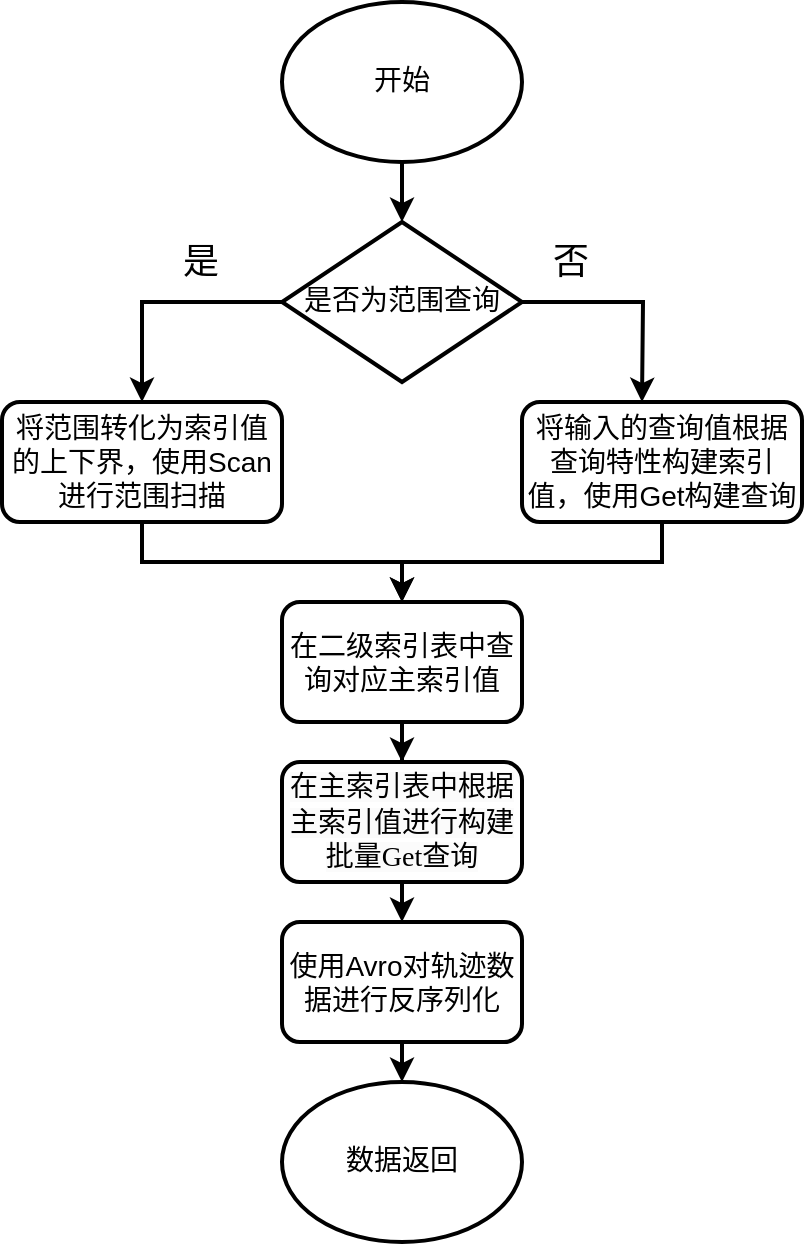 <mxfile version="23.1.6" type="github">
  <diagram name="第 1 页" id="NvG1tB-L-72gmUl_sYwa">
    <mxGraphModel dx="1434" dy="756" grid="1" gridSize="10" guides="1" tooltips="1" connect="1" arrows="1" fold="1" page="1" pageScale="1" pageWidth="827" pageHeight="1169" math="0" shadow="0">
      <root>
        <mxCell id="0" />
        <mxCell id="1" parent="0" />
        <mxCell id="8UBTjJtWvywQ8q2Q9EVj-10" style="edgeStyle=orthogonalEdgeStyle;rounded=0;orthogonalLoop=1;jettySize=auto;html=1;exitX=0.5;exitY=1;exitDx=0;exitDy=0;fontSize=14;strokeWidth=2;" edge="1" parent="1" source="5AzSfP-_tavQmxQkfzCJ-1" target="8UBTjJtWvywQ8q2Q9EVj-1">
          <mxGeometry relative="1" as="geometry" />
        </mxCell>
        <mxCell id="5AzSfP-_tavQmxQkfzCJ-1" value="开始" style="ellipse;whiteSpace=wrap;html=1;strokeWidth=2;fontFamily=Times New Roman;fontSize=14;" parent="1" vertex="1">
          <mxGeometry x="300" y="120" width="120" height="80" as="geometry" />
        </mxCell>
        <mxCell id="8UBTjJtWvywQ8q2Q9EVj-8" style="edgeStyle=orthogonalEdgeStyle;rounded=0;orthogonalLoop=1;jettySize=auto;html=1;exitX=0;exitY=0.5;exitDx=0;exitDy=0;entryX=0.5;entryY=0;entryDx=0;entryDy=0;fontSize=14;strokeWidth=2;" edge="1" parent="1" source="8UBTjJtWvywQ8q2Q9EVj-1" target="8UBTjJtWvywQ8q2Q9EVj-24">
          <mxGeometry relative="1" as="geometry">
            <mxPoint x="230" y="320" as="targetPoint" />
          </mxGeometry>
        </mxCell>
        <mxCell id="8UBTjJtWvywQ8q2Q9EVj-18" value="是" style="edgeLabel;html=1;align=center;verticalAlign=middle;resizable=0;points=[];fontSize=18;" vertex="1" connectable="0" parent="8UBTjJtWvywQ8q2Q9EVj-8">
          <mxGeometry x="-0.44" y="3" relative="1" as="geometry">
            <mxPoint x="-8" y="-23" as="offset" />
          </mxGeometry>
        </mxCell>
        <mxCell id="8UBTjJtWvywQ8q2Q9EVj-9" style="edgeStyle=orthogonalEdgeStyle;rounded=0;orthogonalLoop=1;jettySize=auto;html=1;exitX=1;exitY=0.5;exitDx=0;exitDy=0;fontSize=14;strokeWidth=2;" edge="1" parent="1" source="8UBTjJtWvywQ8q2Q9EVj-1">
          <mxGeometry relative="1" as="geometry">
            <mxPoint x="480" y="320" as="targetPoint" />
          </mxGeometry>
        </mxCell>
        <mxCell id="8UBTjJtWvywQ8q2Q9EVj-35" value="否" style="edgeLabel;html=1;align=center;verticalAlign=middle;resizable=0;points=[];fontSize=18;" vertex="1" connectable="0" parent="8UBTjJtWvywQ8q2Q9EVj-9">
          <mxGeometry x="-0.569" y="2" relative="1" as="geometry">
            <mxPoint y="-18" as="offset" />
          </mxGeometry>
        </mxCell>
        <mxCell id="8UBTjJtWvywQ8q2Q9EVj-1" value="&lt;font style=&quot;font-size: 14px;&quot;&gt;是否为范围查询&lt;/font&gt;" style="rhombus;whiteSpace=wrap;html=1;strokeWidth=2;perimeterSpacing=0;fontFamily=Times New Roman;fontSize=14;" vertex="1" parent="1">
          <mxGeometry x="300" y="230" width="120" height="80" as="geometry" />
        </mxCell>
        <mxCell id="8UBTjJtWvywQ8q2Q9EVj-5" value="数据返回" style="ellipse;whiteSpace=wrap;html=1;fontFamily=Times New Roman;fontSize=14;strokeWidth=2;" vertex="1" parent="1">
          <mxGeometry x="300" y="660" width="120" height="80" as="geometry" />
        </mxCell>
        <mxCell id="8UBTjJtWvywQ8q2Q9EVj-27" style="edgeStyle=orthogonalEdgeStyle;rounded=0;orthogonalLoop=1;jettySize=auto;html=1;exitX=0.5;exitY=1;exitDx=0;exitDy=0;entryX=0.5;entryY=0;entryDx=0;entryDy=0;fontSize=14;strokeWidth=2;" edge="1" parent="1" source="8UBTjJtWvywQ8q2Q9EVj-23" target="8UBTjJtWvywQ8q2Q9EVj-25">
          <mxGeometry relative="1" as="geometry" />
        </mxCell>
        <mxCell id="8UBTjJtWvywQ8q2Q9EVj-23" value="将输入的查询值根据查询特性构建索引值，使用Get构建查询" style="rounded=1;whiteSpace=wrap;html=1;fontSize=14;strokeWidth=2;" vertex="1" parent="1">
          <mxGeometry x="420" y="320" width="140" height="60" as="geometry" />
        </mxCell>
        <mxCell id="8UBTjJtWvywQ8q2Q9EVj-28" style="edgeStyle=orthogonalEdgeStyle;rounded=0;orthogonalLoop=1;jettySize=auto;html=1;exitX=0.5;exitY=1;exitDx=0;exitDy=0;entryX=0.5;entryY=0;entryDx=0;entryDy=0;fontSize=14;strokeWidth=2;" edge="1" parent="1" source="8UBTjJtWvywQ8q2Q9EVj-24" target="8UBTjJtWvywQ8q2Q9EVj-25">
          <mxGeometry relative="1" as="geometry" />
        </mxCell>
        <mxCell id="8UBTjJtWvywQ8q2Q9EVj-24" value="将范围转化为索引值的上下界，使用Scan进行范围扫描" style="rounded=1;whiteSpace=wrap;html=1;fontSize=14;strokeWidth=2;" vertex="1" parent="1">
          <mxGeometry x="160" y="320" width="140" height="60" as="geometry" />
        </mxCell>
        <mxCell id="8UBTjJtWvywQ8q2Q9EVj-31" style="edgeStyle=orthogonalEdgeStyle;rounded=0;orthogonalLoop=1;jettySize=auto;html=1;exitX=0.5;exitY=1;exitDx=0;exitDy=0;fontSize=14;strokeWidth=2;" edge="1" parent="1" source="8UBTjJtWvywQ8q2Q9EVj-25" target="8UBTjJtWvywQ8q2Q9EVj-29">
          <mxGeometry relative="1" as="geometry" />
        </mxCell>
        <mxCell id="8UBTjJtWvywQ8q2Q9EVj-25" value="在二级索引表中查询对应主索引值" style="rounded=1;whiteSpace=wrap;html=1;fontSize=14;strokeWidth=2;" vertex="1" parent="1">
          <mxGeometry x="300" y="420" width="120" height="60" as="geometry" />
        </mxCell>
        <mxCell id="8UBTjJtWvywQ8q2Q9EVj-33" style="edgeStyle=orthogonalEdgeStyle;rounded=0;orthogonalLoop=1;jettySize=auto;html=1;exitX=0.5;exitY=1;exitDx=0;exitDy=0;entryX=0.5;entryY=0;entryDx=0;entryDy=0;fontSize=14;strokeWidth=2;" edge="1" parent="1" source="8UBTjJtWvywQ8q2Q9EVj-29" target="8UBTjJtWvywQ8q2Q9EVj-32">
          <mxGeometry relative="1" as="geometry" />
        </mxCell>
        <mxCell id="8UBTjJtWvywQ8q2Q9EVj-29" value="&lt;br style=&quot;font-size: 14px;&quot;&gt;&lt;span style=&quot;color: rgb(0, 0, 0); font-family: &amp;quot;Times New Roman&amp;quot;; font-size: 14px; font-style: normal; font-variant-ligatures: normal; font-variant-caps: normal; font-weight: 400; letter-spacing: normal; orphans: 2; text-align: center; text-indent: 0px; text-transform: none; widows: 2; word-spacing: 0px; -webkit-text-stroke-width: 0px; background-color: rgb(251, 251, 251); text-decoration-thickness: initial; text-decoration-style: initial; text-decoration-color: initial; float: none; display: inline !important;&quot;&gt;在主索引表中根据主索引值进行构建批量Get查询&lt;/span&gt;&lt;div style=&quot;font-size: 14px;&quot;&gt;&lt;br style=&quot;font-size: 14px;&quot;&gt;&lt;/div&gt;" style="rounded=1;whiteSpace=wrap;html=1;fontSize=14;strokeWidth=2;" vertex="1" parent="1">
          <mxGeometry x="300" y="500" width="120" height="60" as="geometry" />
        </mxCell>
        <mxCell id="8UBTjJtWvywQ8q2Q9EVj-34" style="edgeStyle=orthogonalEdgeStyle;rounded=0;orthogonalLoop=1;jettySize=auto;html=1;exitX=0.5;exitY=1;exitDx=0;exitDy=0;entryX=0.5;entryY=0;entryDx=0;entryDy=0;fontSize=14;strokeWidth=2;" edge="1" parent="1" source="8UBTjJtWvywQ8q2Q9EVj-32" target="8UBTjJtWvywQ8q2Q9EVj-5">
          <mxGeometry relative="1" as="geometry" />
        </mxCell>
        <mxCell id="8UBTjJtWvywQ8q2Q9EVj-32" value="使用Avro对轨迹数据进行反序列化" style="rounded=1;whiteSpace=wrap;html=1;fontSize=14;strokeWidth=2;" vertex="1" parent="1">
          <mxGeometry x="300" y="580" width="120" height="60" as="geometry" />
        </mxCell>
      </root>
    </mxGraphModel>
  </diagram>
</mxfile>
